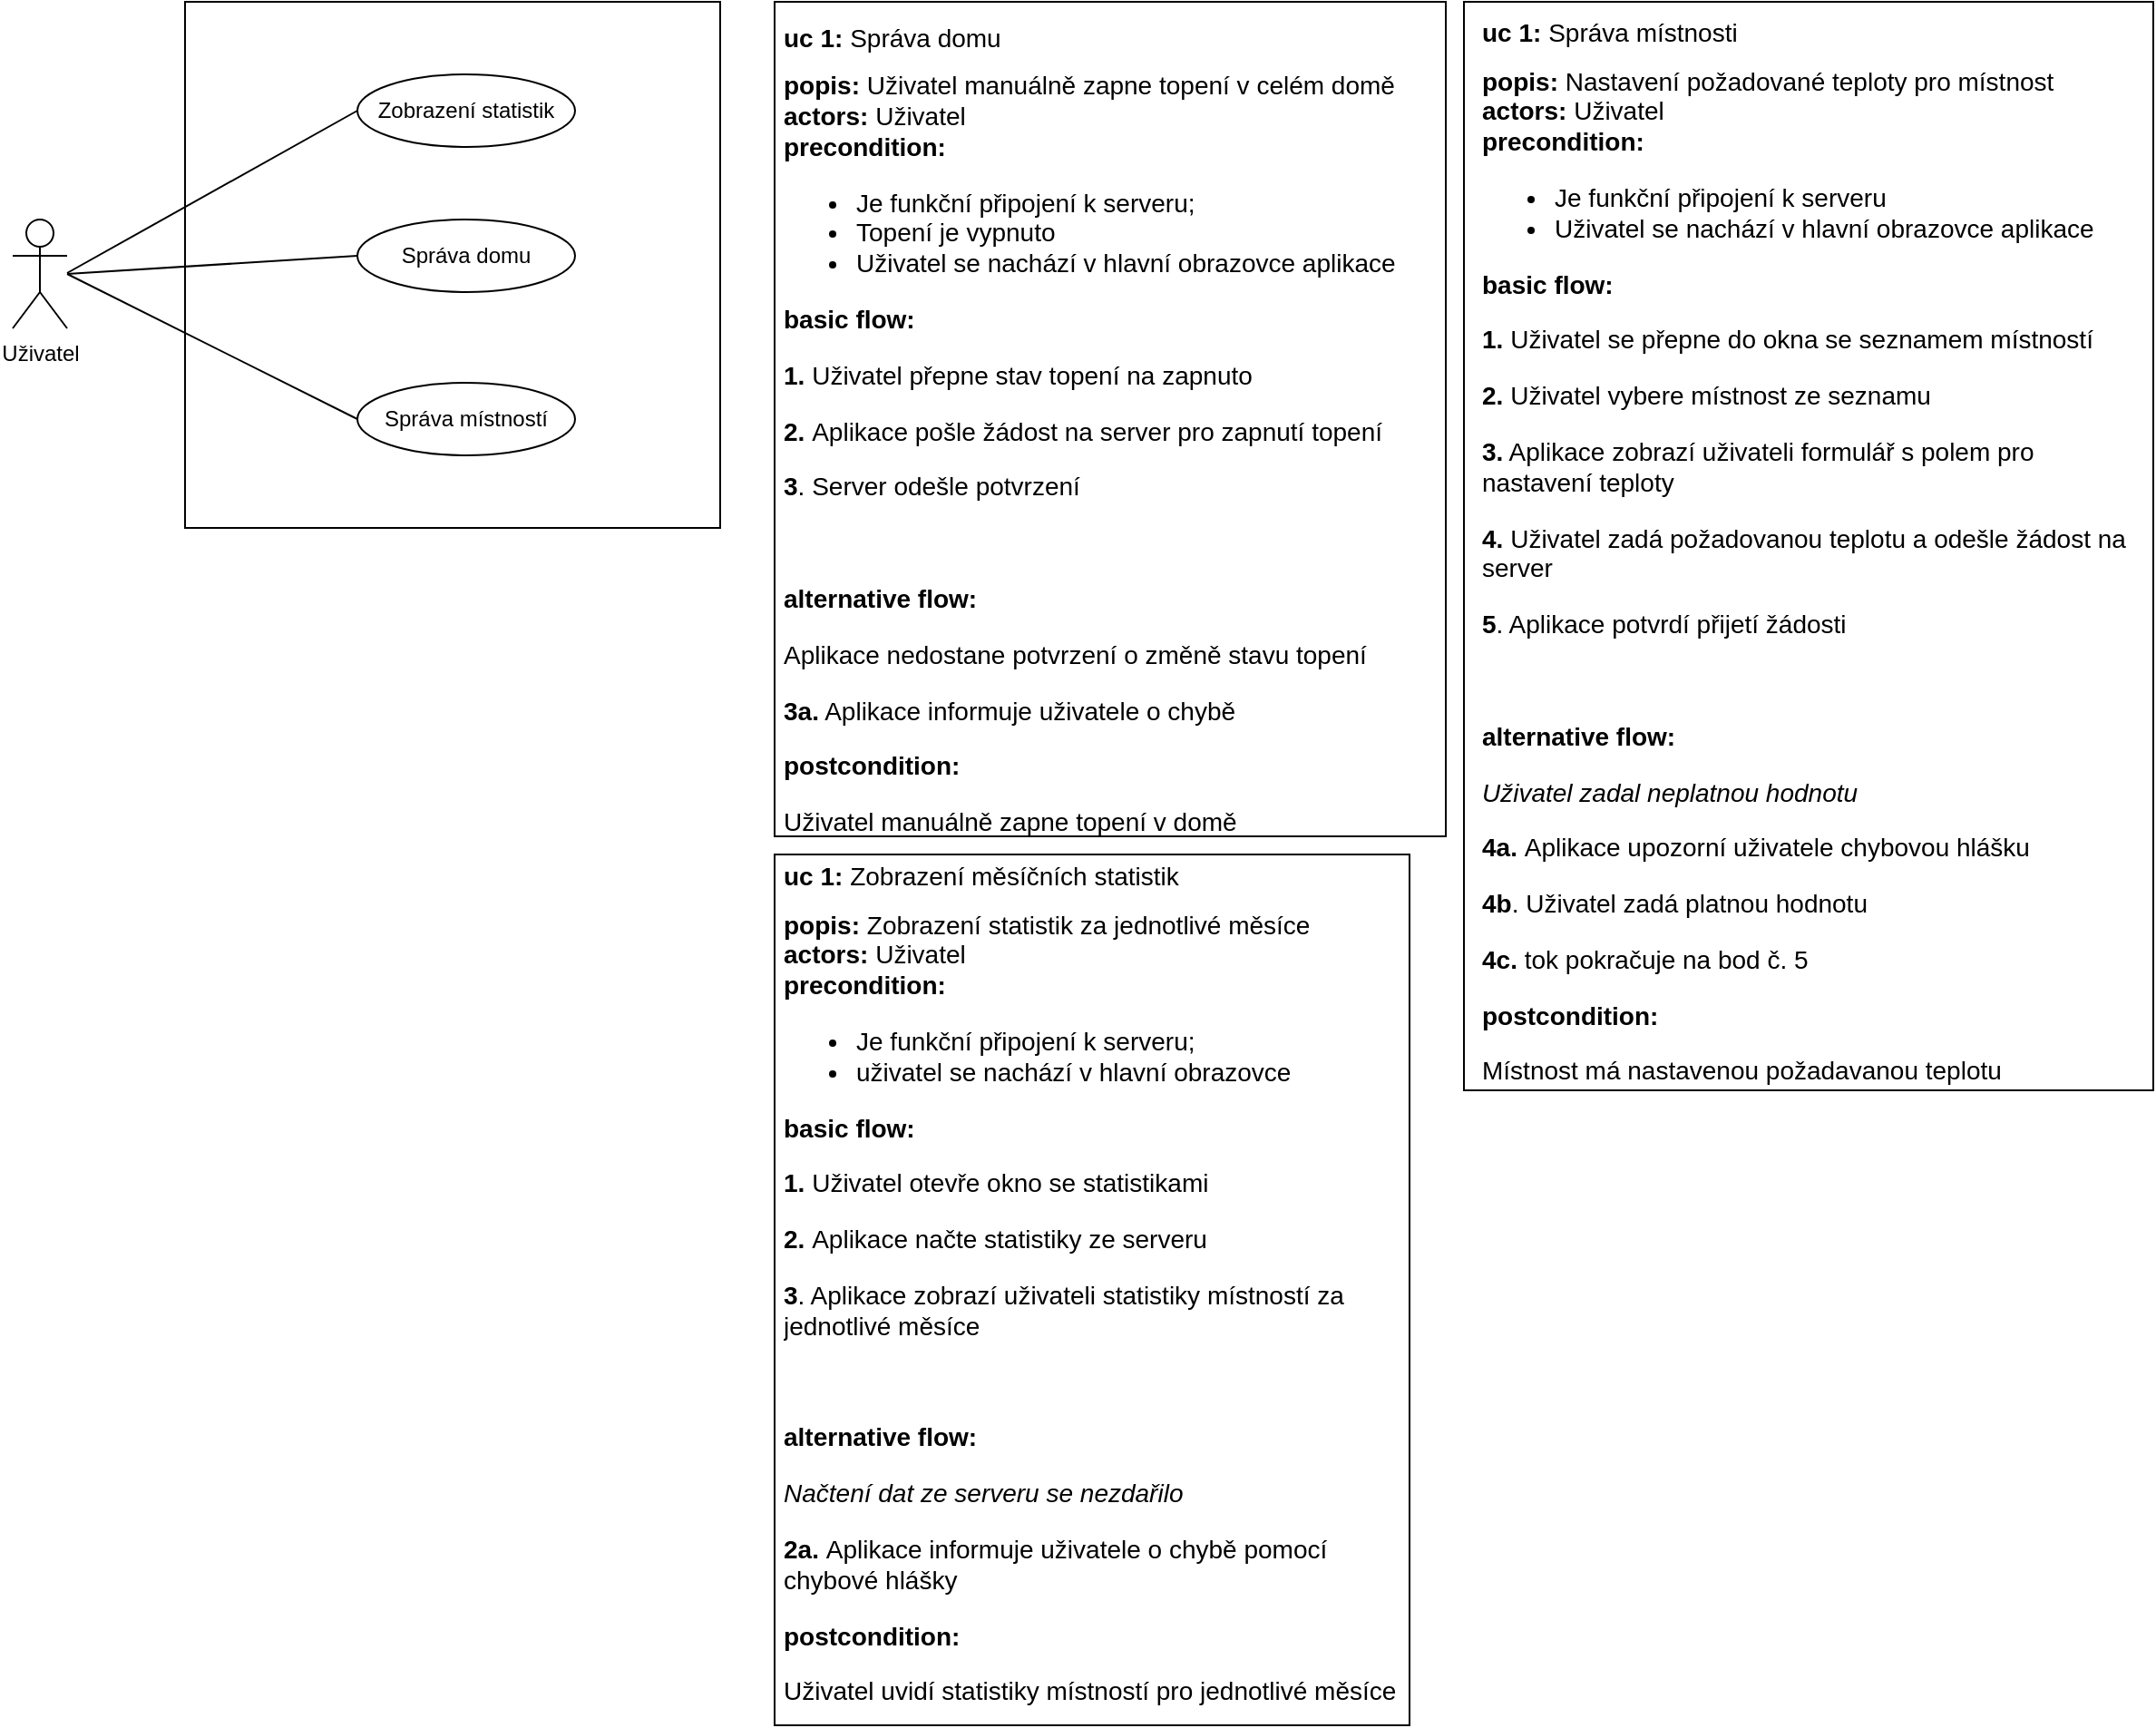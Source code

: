 <mxfile version="13.2.6" type="device"><diagram id="itkLX4idava_zDs7dUQt" name="Page-1"><mxGraphModel dx="1422" dy="775" grid="1" gridSize="10" guides="1" tooltips="1" connect="1" arrows="1" fold="1" page="1" pageScale="1" pageWidth="192000" pageHeight="108000" math="0" shadow="0"><root><mxCell id="0"/><mxCell id="1" parent="0"/><mxCell id="fVOyout9A3Cs5bsQclGK-1" value="Uživatel" style="shape=umlActor;verticalLabelPosition=bottom;labelBackgroundColor=#ffffff;verticalAlign=top;html=1;outlineConnect=0;" parent="1" vertex="1"><mxGeometry x="140" y="210" width="30" height="60" as="geometry"/></mxCell><mxCell id="fVOyout9A3Cs5bsQclGK-3" value="" style="rounded=0;whiteSpace=wrap;html=1;" parent="1" vertex="1"><mxGeometry x="235" y="90" width="295" height="290" as="geometry"/></mxCell><mxCell id="fVOyout9A3Cs5bsQclGK-4" value="Zobrazení statistik" style="ellipse;whiteSpace=wrap;html=1;" parent="1" vertex="1"><mxGeometry x="330" y="130" width="120" height="40" as="geometry"/></mxCell><mxCell id="fVOyout9A3Cs5bsQclGK-7" value="Správa domu" style="ellipse;whiteSpace=wrap;html=1;" parent="1" vertex="1"><mxGeometry x="330" y="210" width="120" height="40" as="geometry"/></mxCell><mxCell id="fVOyout9A3Cs5bsQclGK-9" value="" style="endArrow=none;html=1;entryX=0;entryY=0.5;entryDx=0;entryDy=0;" parent="1" target="fVOyout9A3Cs5bsQclGK-4" edge="1"><mxGeometry width="50" height="50" relative="1" as="geometry"><mxPoint x="170" y="239.5" as="sourcePoint"/><mxPoint x="280" y="239.5" as="targetPoint"/></mxGeometry></mxCell><mxCell id="fVOyout9A3Cs5bsQclGK-11" value="" style="endArrow=none;html=1;entryX=0;entryY=0.5;entryDx=0;entryDy=0;" parent="1" target="fVOyout9A3Cs5bsQclGK-7" edge="1"><mxGeometry width="50" height="50" relative="1" as="geometry"><mxPoint x="170" y="240" as="sourcePoint"/><mxPoint x="420" y="170" as="targetPoint"/></mxGeometry></mxCell><mxCell id="fVOyout9A3Cs5bsQclGK-12" value="" style="rounded=0;whiteSpace=wrap;html=1;" parent="1" vertex="1"><mxGeometry x="940" y="90" width="380" height="600" as="geometry"/></mxCell><mxCell id="fVOyout9A3Cs5bsQclGK-15" value="&lt;h1 style=&quot;font-size: 14px&quot;&gt;&lt;font style=&quot;font-size: 14px&quot;&gt;&lt;font style=&quot;font-size: 14px&quot;&gt;uc 1:&lt;/font&gt;&lt;font style=&quot;font-weight: normal ; font-size: 14px&quot;&gt; Správa místnosti&lt;/font&gt;&lt;/font&gt;&lt;/h1&gt;&lt;div style=&quot;font-size: 14px&quot;&gt;&lt;font style=&quot;font-size: 14px&quot;&gt;&lt;font style=&quot;font-size: 14px&quot;&gt;&lt;b&gt;popis:&lt;/b&gt;&lt;/font&gt;&lt;font style=&quot;font-weight: normal ; font-size: 14px&quot;&gt; Nastavení požadované teploty pro místnost&lt;/font&gt;&lt;/font&gt;&lt;/div&gt;&lt;div style=&quot;font-size: 14px&quot;&gt;&lt;font style=&quot;font-size: 14px&quot;&gt;&lt;font style=&quot;font-size: 14px&quot;&gt;&lt;b&gt;actors:&lt;/b&gt;&lt;/font&gt;&lt;font style=&quot;font-weight: normal ; font-size: 14px&quot;&gt; Uživatel&lt;br&gt;&lt;/font&gt;&lt;/font&gt;&lt;/div&gt;&lt;div style=&quot;font-size: 14px&quot;&gt;&lt;font style=&quot;font-size: 14px&quot;&gt;&lt;font style=&quot;font-size: 14px&quot;&gt;&lt;b&gt;precondition:&amp;nbsp;&lt;/b&gt;&lt;/font&gt;&lt;/font&gt;&lt;/div&gt;&lt;div style=&quot;font-size: 14px&quot;&gt;&lt;ul&gt;&lt;li&gt;&lt;font style=&quot;font-size: 14px&quot;&gt;&lt;font style=&quot;font-weight: normal ; font-size: 14px&quot;&gt;Je funkční připojení k serveru&lt;/font&gt;&lt;/font&gt;&lt;/li&gt;&lt;li&gt;&lt;font style=&quot;font-size: 14px&quot;&gt;&lt;font style=&quot;font-weight: normal ; font-size: 14px&quot;&gt;Uživatel se nachází v hlavní obrazovce aplikace&lt;/font&gt;&lt;/font&gt;&lt;/li&gt;&lt;/ul&gt;&lt;/div&gt;&lt;p style=&quot;font-size: 14px&quot;&gt;&lt;b&gt;&lt;font style=&quot;font-size: 14px&quot;&gt;basic flow:&lt;/font&gt;&lt;/b&gt;&lt;/p&gt;&lt;p style=&quot;font-size: 14px&quot;&gt;&lt;font style=&quot;font-size: 14px&quot;&gt;&lt;b&gt;1. &lt;/b&gt;Uživatel se přepne do okna se seznamem místností&lt;/font&gt;&lt;/p&gt;&lt;p style=&quot;font-size: 14px&quot;&gt;&lt;font style=&quot;font-size: 14px&quot;&gt;&lt;b&gt;2.&lt;/b&gt; Uživatel vybere místnost ze seznamu&lt;/font&gt;&lt;/p&gt;&lt;p style=&quot;font-size: 14px&quot;&gt;&lt;font style=&quot;font-size: 14px&quot;&gt;&lt;b&gt;3.&lt;/b&gt; Aplikace zobrazí uživateli formulář s polem pro nastavení teploty&lt;/font&gt;&lt;/p&gt;&lt;p style=&quot;font-size: 14px&quot;&gt;&lt;font style=&quot;font-size: 14px&quot;&gt;&lt;b&gt;4.&lt;/b&gt; Uživatel zadá požadovanou teplotu a odešle žádost na server&lt;/font&gt;&lt;/p&gt;&lt;p style=&quot;font-size: 14px&quot;&gt;&lt;font style=&quot;font-size: 14px&quot;&gt;&lt;b&gt;5&lt;/b&gt;. Aplikace potvrdí přijetí žádosti&lt;/font&gt;&lt;/p&gt;&lt;p style=&quot;font-size: 14px&quot;&gt;&lt;font style=&quot;font-size: 14px&quot;&gt;&lt;br&gt;&lt;/font&gt;&lt;/p&gt;&lt;p style=&quot;font-size: 14px&quot;&gt;&lt;b&gt;&lt;font style=&quot;font-size: 14px&quot;&gt;alternative flow:&lt;/font&gt;&lt;/b&gt;&lt;/p&gt;&lt;p style=&quot;font-size: 14px&quot;&gt;&lt;i&gt;&lt;font style=&quot;font-size: 14px&quot;&gt;Uživatel zadal neplatnou hodnotu&lt;/font&gt;&lt;/i&gt;&lt;/p&gt;&lt;p style=&quot;font-size: 14px&quot;&gt;&lt;font style=&quot;font-size: 14px&quot;&gt;&lt;b&gt;4a. &lt;/b&gt;Aplikace upozorní uživatele chybovou hlášku&lt;/font&gt;&lt;/p&gt;&lt;p style=&quot;font-size: 14px&quot;&gt;&lt;font style=&quot;font-size: 14px&quot;&gt;&lt;b&gt;4b&lt;/b&gt;. Uživatel zadá platnou hodnotu&lt;/font&gt;&lt;/p&gt;&lt;p style=&quot;font-size: 14px&quot;&gt;&lt;font style=&quot;font-size: 14px&quot;&gt;&lt;b&gt;4c.&lt;/b&gt; tok pokračuje na bod č. 5&lt;/font&gt;&lt;/p&gt;&lt;p style=&quot;font-size: 14px&quot;&gt;&lt;b&gt;&lt;font style=&quot;font-size: 14px&quot;&gt;postcondition:&lt;/font&gt;&lt;/b&gt;&lt;/p&gt;&lt;p style=&quot;font-size: 14px&quot;&gt;&lt;font style=&quot;font-size: 14px&quot;&gt;Místnost má nastavenou požadavanou teplotu&lt;/font&gt;&lt;/p&gt;" style="text;html=1;strokeColor=none;fillColor=none;spacing=5;spacingTop=-20;whiteSpace=wrap;overflow=hidden;rounded=0;" parent="1" vertex="1"><mxGeometry x="945" y="100" width="375" height="590" as="geometry"/></mxCell><mxCell id="u3d1OlPFGQrbxlKRM3tN-2" value="" style="rounded=0;whiteSpace=wrap;html=1;" parent="1" vertex="1"><mxGeometry x="560" y="560" width="350" height="480" as="geometry"/></mxCell><mxCell id="u3d1OlPFGQrbxlKRM3tN-3" value="&lt;h1 style=&quot;font-size: 14px&quot;&gt;&lt;font style=&quot;font-size: 14px&quot;&gt;&lt;font style=&quot;font-size: 14px&quot;&gt;uc 1:&lt;/font&gt;&lt;font style=&quot;font-weight: normal ; font-size: 14px&quot;&gt; Zobrazení měsíčních statistik&lt;/font&gt;&lt;/font&gt;&lt;/h1&gt;&lt;div style=&quot;font-size: 14px&quot;&gt;&lt;font style=&quot;font-size: 14px&quot;&gt;&lt;font style=&quot;font-size: 14px&quot;&gt;&lt;b&gt;popis:&lt;/b&gt;&lt;/font&gt;&lt;font style=&quot;font-weight: normal ; font-size: 14px&quot;&gt; Zobrazení statistik za jednotlivé měsíce&lt;/font&gt;&lt;/font&gt;&lt;/div&gt;&lt;div style=&quot;font-size: 14px&quot;&gt;&lt;font style=&quot;font-size: 14px&quot;&gt;&lt;font style=&quot;font-size: 14px&quot;&gt;&lt;b&gt;actors: &lt;/b&gt;&lt;/font&gt;&lt;font style=&quot;font-weight: normal ; font-size: 14px&quot;&gt;Uživatel&lt;/font&gt;&lt;/font&gt;&lt;/div&gt;&lt;div style=&quot;font-size: 14px&quot;&gt;&lt;font style=&quot;font-size: 14px&quot;&gt;&lt;font style=&quot;font-size: 14px&quot;&gt;&lt;b&gt;precondition:&amp;nbsp;&lt;/b&gt;&lt;/font&gt;&lt;/font&gt;&lt;/div&gt;&lt;div style=&quot;font-size: 14px&quot;&gt;&lt;ul&gt;&lt;li&gt;&lt;font style=&quot;font-size: 14px&quot;&gt;&lt;font style=&quot;font-weight: normal ; font-size: 14px&quot;&gt;Je funkční připojení k serveru;&amp;nbsp;&lt;/font&gt;&lt;/font&gt;&lt;/li&gt;&lt;li&gt;&lt;font style=&quot;font-size: 14px&quot;&gt;&lt;span&gt;uživatel se nachází v hlavní obrazovce&lt;/span&gt;&lt;/font&gt;&lt;/li&gt;&lt;/ul&gt;&lt;/div&gt;&lt;p style=&quot;font-size: 14px&quot;&gt;&lt;b&gt;&lt;font style=&quot;font-size: 14px&quot;&gt;basic flow:&lt;/font&gt;&lt;/b&gt;&lt;/p&gt;&lt;p style=&quot;font-size: 14px&quot;&gt;&lt;font style=&quot;font-size: 14px&quot;&gt;&lt;b&gt;1. &lt;/b&gt;Uživatel otevře okno se statistikami&lt;/font&gt;&lt;/p&gt;&lt;p style=&quot;font-size: 14px&quot;&gt;&lt;font style=&quot;font-size: 14px&quot;&gt;&lt;b&gt;2. &lt;/b&gt;Aplikace načte statistiky ze serveru&lt;/font&gt;&lt;/p&gt;&lt;p style=&quot;font-size: 14px&quot;&gt;&lt;font style=&quot;font-size: 14px&quot;&gt;&lt;b&gt;3&lt;/b&gt;. Aplikace zobrazí uživateli statistiky místností za jednotlivé měsíce&lt;/font&gt;&lt;/p&gt;&lt;p style=&quot;font-size: 14px&quot;&gt;&lt;font style=&quot;font-size: 14px&quot;&gt;&lt;br&gt;&lt;/font&gt;&lt;/p&gt;&lt;p style=&quot;font-size: 14px&quot;&gt;&lt;font style=&quot;font-size: 14px&quot;&gt;&lt;b&gt;alternative flow:&lt;/b&gt;&lt;br&gt;&lt;/font&gt;&lt;/p&gt;&lt;p style=&quot;font-size: 14px&quot;&gt;&lt;i&gt;&lt;font style=&quot;font-size: 14px&quot;&gt;Načtení dat ze serveru se nezdařilo&lt;/font&gt;&lt;/i&gt;&lt;/p&gt;&lt;p style=&quot;font-size: 14px&quot;&gt;&lt;font style=&quot;font-size: 14px&quot;&gt;&lt;b&gt;2a. &lt;/b&gt;Aplikace informuje uživatele o chybě pomocí chybové hlášky&lt;/font&gt;&lt;/p&gt;&lt;p style=&quot;font-size: 14px&quot;&gt;&lt;b&gt;&lt;font style=&quot;font-size: 14px&quot;&gt;postcondition:&lt;/font&gt;&lt;/b&gt;&lt;/p&gt;&lt;p style=&quot;font-size: 14px&quot;&gt;&lt;font style=&quot;font-size: 14px&quot;&gt;Uživatel uvidí statistiky místností pro jednotlivé měsíce&lt;/font&gt;&lt;/p&gt;" style="text;html=1;strokeColor=none;fillColor=none;spacing=5;spacingTop=-20;whiteSpace=wrap;overflow=hidden;rounded=0;" parent="1" vertex="1"><mxGeometry x="560" y="565" width="350" height="470" as="geometry"/></mxCell><mxCell id="ux6OTa8VY0gzfo7YUgV2-1" value="Správa místností" style="ellipse;whiteSpace=wrap;html=1;" parent="1" vertex="1"><mxGeometry x="330" y="300" width="120" height="40" as="geometry"/></mxCell><mxCell id="ux6OTa8VY0gzfo7YUgV2-2" value="" style="endArrow=none;html=1;entryX=0;entryY=0.5;entryDx=0;entryDy=0;" parent="1" target="ux6OTa8VY0gzfo7YUgV2-1" edge="1"><mxGeometry width="50" height="50" relative="1" as="geometry"><mxPoint x="170" y="240" as="sourcePoint"/><mxPoint x="410" y="240" as="targetPoint"/></mxGeometry></mxCell><mxCell id="ux6OTa8VY0gzfo7YUgV2-6" value="" style="rounded=0;whiteSpace=wrap;html=1;" parent="1" vertex="1"><mxGeometry x="560" y="90" width="370" height="460" as="geometry"/></mxCell><mxCell id="ux6OTa8VY0gzfo7YUgV2-4" value="&lt;p style=&quot;line-height: 120%&quot;&gt;&lt;/p&gt;&lt;h1 style=&quot;font-size: 14px&quot;&gt;&lt;font style=&quot;font-size: 14px&quot;&gt;&lt;font style=&quot;font-size: 14px&quot;&gt;uc 1:&lt;/font&gt;&lt;font style=&quot;font-weight: normal ; font-size: 14px&quot;&gt;&amp;nbsp;Správa domu&lt;/font&gt;&lt;/font&gt;&lt;/h1&gt;&lt;div style=&quot;font-size: 14px&quot;&gt;&lt;font style=&quot;font-size: 14px&quot;&gt;&lt;font style=&quot;font-size: 14px&quot;&gt;&lt;b&gt;popis:&lt;/b&gt;&lt;/font&gt;&lt;font style=&quot;font-weight: normal ; font-size: 14px&quot;&gt;&amp;nbsp;Uživatel manuálně zapne topení v celém domě&lt;/font&gt;&lt;/font&gt;&lt;/div&gt;&lt;div style=&quot;font-size: 14px&quot;&gt;&lt;font style=&quot;font-size: 14px&quot;&gt;&lt;font style=&quot;font-size: 14px&quot;&gt;&lt;b&gt;actors: &lt;/b&gt;&lt;/font&gt;&lt;font style=&quot;font-weight: normal ; font-size: 14px&quot;&gt;Uživatel&lt;/font&gt;&lt;/font&gt;&lt;/div&gt;&lt;div style=&quot;font-size: 14px&quot;&gt;&lt;font style=&quot;font-size: 14px&quot;&gt;&lt;font style=&quot;font-size: 14px&quot;&gt;&lt;b&gt;precondition:&amp;nbsp;&lt;/b&gt;&lt;/font&gt;&lt;/font&gt;&lt;/div&gt;&lt;div style=&quot;font-size: 14px&quot;&gt;&lt;ul&gt;&lt;li&gt;&lt;font style=&quot;font-size: 14px&quot;&gt;&lt;font style=&quot;font-weight: normal ; font-size: 14px&quot;&gt;Je funkční připojení k serveru;&lt;/font&gt;&lt;/font&gt;&lt;/li&gt;&lt;li&gt;Topení je vypnuto&lt;/li&gt;&lt;li&gt;&lt;font style=&quot;font-size: 14px&quot;&gt;&lt;span&gt;Uživatel se nachází v hlavní obrazovce aplikace&lt;/span&gt;&lt;/font&gt;&lt;/li&gt;&lt;/ul&gt;&lt;/div&gt;&lt;p style=&quot;font-size: 14px&quot;&gt;&lt;b&gt;&lt;font style=&quot;font-size: 14px&quot;&gt;basic flow:&lt;/font&gt;&lt;/b&gt;&lt;/p&gt;&lt;p style=&quot;font-size: 14px&quot;&gt;&lt;font style=&quot;font-size: 14px&quot;&gt;&lt;b&gt;1. &lt;/b&gt;Uživatel přepne stav topení na zapnuto&lt;/font&gt;&lt;/p&gt;&lt;p style=&quot;font-size: 14px&quot;&gt;&lt;b&gt;2. &lt;/b&gt;&lt;span&gt;Aplikace pošle žádost na server pro zapnutí topení&lt;/span&gt;&lt;/p&gt;&lt;p style=&quot;font-size: 14px&quot;&gt;&lt;font style=&quot;font-size: 14px&quot;&gt;&lt;b&gt;3&lt;/b&gt;. Server odešle potvrzení&lt;/font&gt;&lt;/p&gt;&lt;p style=&quot;font-size: 14px&quot;&gt;&lt;font style=&quot;font-size: 14px&quot;&gt;&lt;br&gt;&lt;/font&gt;&lt;/p&gt;&lt;p style=&quot;font-size: 14px&quot;&gt;&lt;font style=&quot;font-size: 14px&quot;&gt;&lt;b&gt;alternative flow:&lt;/b&gt;&lt;br&gt;&lt;/font&gt;&lt;/p&gt;&lt;p style=&quot;font-size: 14px&quot;&gt;&lt;font style=&quot;font-size: 14px&quot;&gt;Aplikace nedostane potvrzení o změně stavu topení&lt;/font&gt;&lt;/p&gt;&lt;p style=&quot;font-size: 14px&quot;&gt;&lt;font style=&quot;font-size: 14px&quot;&gt;&lt;b&gt;3a.&lt;/b&gt; Aplikace informuje uživatele o chybě&lt;/font&gt;&lt;/p&gt;&lt;p style=&quot;font-size: 14px&quot;&gt;&lt;b&gt;&lt;font style=&quot;font-size: 14px&quot;&gt;postcondition:&lt;/font&gt;&lt;/b&gt;&lt;/p&gt;&lt;p style=&quot;font-size: 14px&quot;&gt;&lt;font style=&quot;font-size: 14px&quot;&gt;Uživatel manuálně zapne topení v domě&lt;/font&gt;&lt;/p&gt;&lt;p&gt;&lt;/p&gt;" style="text;html=1;strokeColor=none;fillColor=none;spacing=5;spacingTop=-20;whiteSpace=wrap;overflow=hidden;rounded=0;align=left;" parent="1" vertex="1"><mxGeometry x="560" y="100" width="350" height="450" as="geometry"/></mxCell></root></mxGraphModel></diagram></mxfile>